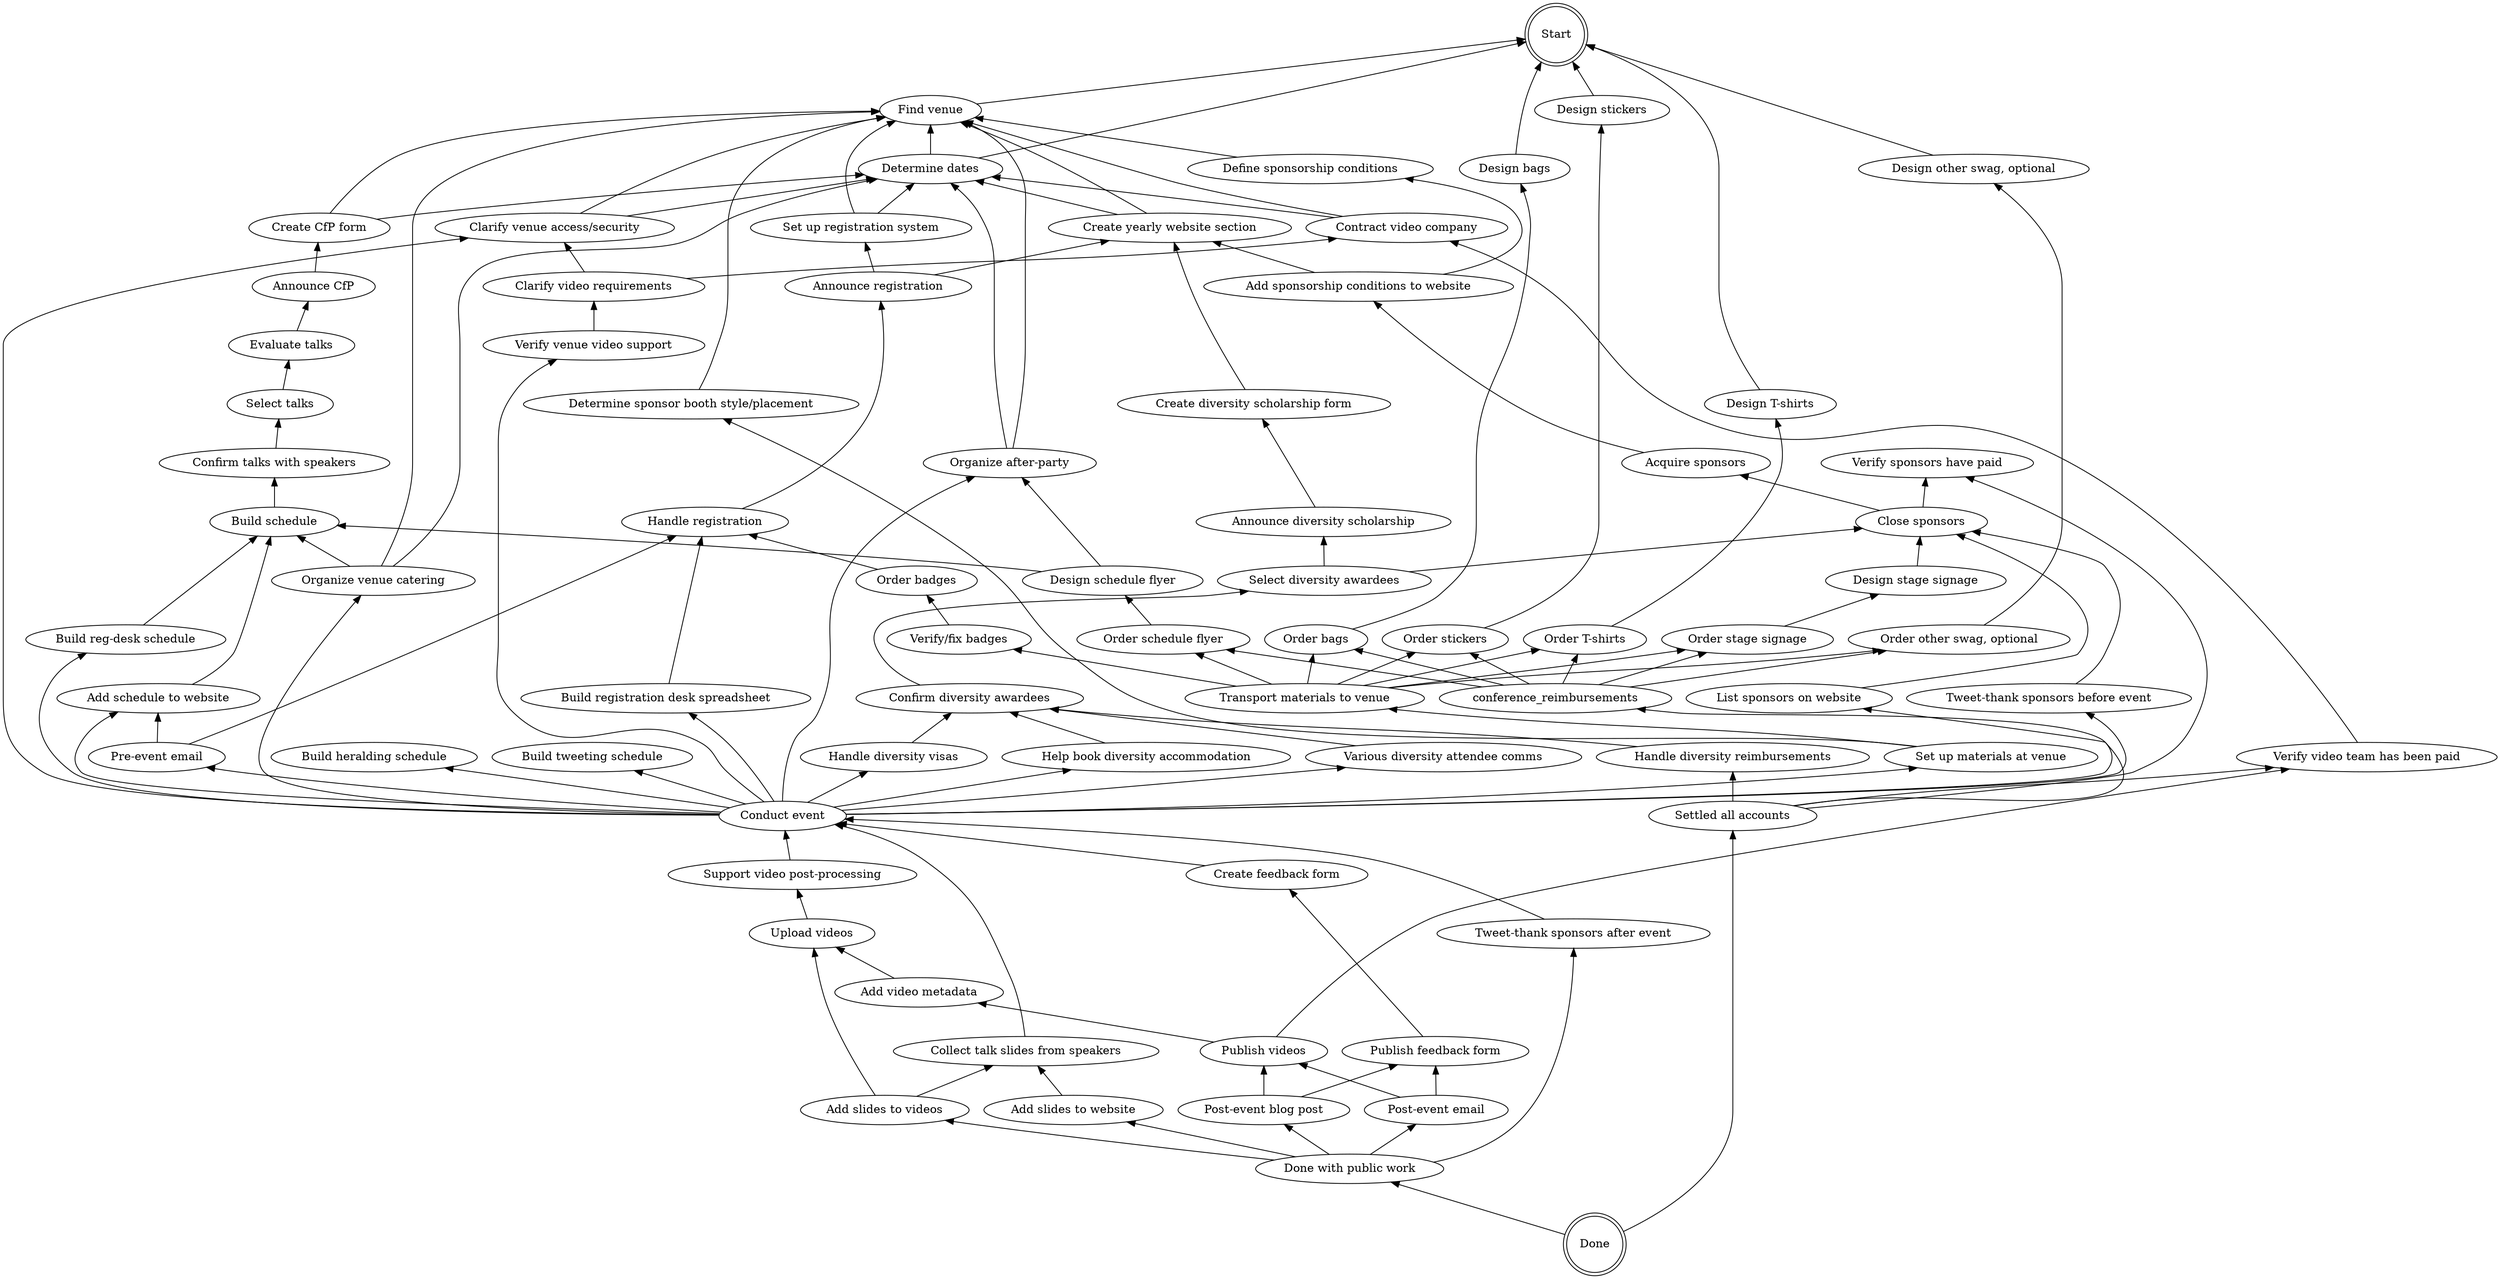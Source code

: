 digraph PromCon {
  //splines="FALSE";
  rankdir=BT;

  /* Entities */
  start [label="Start", shape=doublecircle]
  done [label="Done", shape=doublecircle]

  determine_dates [label="Determine dates"]
  determine_venue [label="Find venue"]

  create_event_website [label="Create yearly website section"]

  define_sponsorship_conditions [label="Define sponsorship conditions"]
  add_sponsorship_website [label="Add sponsorship conditions to website"]
  acquire_sponsors [label="Acquire sponsors"]
  close_sponsors [label="Close sponsors"]
  list_sponsors [label="List sponsors on website"]
  tweet_sponsors_before [label="Tweet-thank sponsors before event"]
  tweet_sponsors_after [label="Tweet-thank sponsors after event"]
  sponsors_paid [label="Verify sponsors have paid"]

  create_cfp_form [label="Create CfP form"]
  announce_cfp [label="Announce CfP"]
  evaluate_talks [label="Evaluate talks"]
  select_talks [label="Select talks"]
  confirm_talks [label="Confirm talks with speakers"]
  build_schedule [label="Build schedule"]
  website_schedule [label="Add schedule to website"]

  design_schedule_flyer [label="Design schedule flyer"]
  order_schedule_flyer [label="Order schedule flyer"]

  set_up_registration [label="Set up registration system"]
  announce_registration [label="Announce registration"]
  handle_registration [label="Handle registration"]

  organize_venue_food [label="Organize venue catering"]
  organize_after_party [label="Organize after-party"]
  clarify_venue_access [label="Clarify venue access/security"]
  booth_decisions [label="Determine sponsor booth style/placement"]
  transport_materials [label="Transport materials to venue"]
  set_up_materials [label="Set up materials at venue"]

  conduct_event [label="Conduct event"]

  post_event_blog_post [label="Post-event blog post"]
  pre_event_email [label="Pre-event email"]
  post_event_email [label="Post-event email"]
  heralding_schedule [label="Build heralding schedule"]
  tweeting_schedule [label="Build tweeting schedule"]
  registration_desk_schedule [label="Build reg-desk schedule"]

  create_diversity_form [label="Create diversity scholarship form"]
  announce_diversity [label="Announce diversity scholarship"]
  select_diversity [label="Select diversity awardees"]
  confirm_diversity [label="Confirm diversity awardees"]
  diversity_comms [label="Various diversity attendee comms"]
  diversity_visas [label="Handle diversity visas"]
  diversity_accommodation [label="Help book diversity accommodation"]
  diversity_reimbursements [label="Handle diversity reimbursements"]

  design_stage_signage [label="Design stage signage"]
  order_stage_signage [label="Order stage signage"]
  design_bags [label="Design bags"]
  order_bags [label="Order bags"]
  design_stickers [label="Design stickers"]
  order_stickers [label="Order stickers"]
  design_tshirts [label="Design T-shirts"]
  order_tshirts [label="Order T-shirts"]
  design_other_swag [label="Design other swag, optional"]
  order_other_swag [label="Order other swag, optional"]
  order_badges [label="Order badges"]
  verify_badges [label="Verify/fix badges"]
  build_registration_desk_sheet [label="Build registration desk spreadsheet"]

  contract_video_company [label="Contract video company"]
  clarify_video_reqs [label="Clarify video requirements"]
  verify_venue_video [label="Verify venue video support"]
  support_video_postprocessing [label="Support video post-processing"]
  upload_videos [label="Upload videos"]
  add_video_metadata [label="Add video metadata"]
  publish_videos [label="Publish videos"]
  video_paid [label="Verify video team has been paid"]

  collect_slides [label="Collect talk slides from speakers"]
  add_slides_to_website [label="Add slides to website"]
  add_slides_to_videos [label="Add slides to videos"]

  create_feedback_form [label="Create feedback form"]
  publish_feedback_form [label="Publish feedback form"]

  publishing_done [label="Done with public work"]
  accounts_settled [label="Settled all accounts"]



  /* Relationships */
  determine_venue -> start
  determine_dates -> start
  determine_dates -> determine_venue

  design_bags -> start
  design_stickers -> start
  design_tshirts -> start
  design_other_swag -> start

  create_event_website -> determine_dates
  create_event_website -> determine_venue

  define_sponsorship_conditions -> determine_venue
  add_sponsorship_website -> define_sponsorship_conditions
  add_sponsorship_website -> create_event_website
  acquire_sponsors -> add_sponsorship_website
  close_sponsors -> acquire_sponsors
  list_sponsors -> close_sponsors
  tweet_sponsors_before -> close_sponsors
  tweet_sponsors_after -> conduct_event
  close_sponsors -> sponsors_paid

  create_cfp_form -> determine_dates
  create_cfp_form -> determine_venue
  announce_cfp -> create_cfp_form
  evaluate_talks -> announce_cfp
  select_talks -> evaluate_talks
  confirm_talks -> select_talks
  build_schedule -> confirm_talks
  website_schedule -> build_schedule

  registration_desk_schedule -> build_schedule
  design_schedule_flyer -> build_schedule
  design_schedule_flyer -> organize_after_party // Because map goes in there.
  order_schedule_flyer -> design_schedule_flyer

  set_up_registration -> determine_dates
  set_up_registration -> determine_venue
  announce_registration -> set_up_registration
  announce_registration -> create_event_website
  handle_registration -> announce_registration

  organize_venue_food -> determine_venue
  organize_venue_food -> determine_dates
  organize_venue_food -> build_schedule
  organize_after_party -> determine_venue
  organize_after_party -> determine_dates
  clarify_venue_access -> determine_venue
  clarify_venue_access -> determine_dates
  booth_decisions -> determine_venue

  pre_event_email -> handle_registration
  pre_event_email -> website_schedule

  design_stage_signage -> close_sponsors
  order_stage_signage -> design_stage_signage
  order_bags -> design_bags
  order_stickers -> design_stickers
  order_tshirts -> design_tshirts
  order_other_swag -> design_other_swag
  order_badges -> handle_registration
  verify_badges -> order_badges
  build_registration_desk_sheet -> handle_registration

  contract_video_company -> determine_venue
  contract_video_company -> determine_dates
  clarify_video_reqs -> contract_video_company
  clarify_video_reqs -> clarify_venue_access
  verify_venue_video -> clarify_video_reqs
  video_paid -> contract_video_company

  transport_materials -> verify_badges
  transport_materials -> order_bags
  transport_materials -> order_schedule_flyer
  transport_materials -> order_stage_signage
  transport_materials -> order_stickers
  transport_materials -> order_tshirts
  transport_materials -> order_other_swag
  set_up_materials -> transport_materials
  set_up_materials -> booth_decisions

  create_diversity_form -> create_event_website
  announce_diversity -> create_diversity_form
  select_diversity -> close_sponsors
  select_diversity -> announce_diversity
  confirm_diversity -> select_diversity
  diversity_comms -> confirm_diversity
  diversity_visas -> confirm_diversity
  diversity_accommodation -> confirm_diversity
  diversity_reimbursements -> confirm_diversity

  conduct_event -> set_up_materials
  conduct_event -> organize_venue_food
  conduct_event -> organize_after_party
  conduct_event -> clarify_venue_access
  conduct_event -> list_sponsors
  conduct_event -> tweet_sponsors_before
  conduct_event -> website_schedule
  conduct_event -> pre_event_email
  conduct_event -> heralding_schedule
  conduct_event -> tweeting_schedule
  conduct_event -> registration_desk_schedule
  conduct_event -> verify_venue_video
  conduct_event -> build_registration_desk_sheet
  conduct_event -> diversity_accommodation
  conduct_event -> diversity_visas
  conduct_event -> diversity_comms

  create_feedback_form -> conduct_event
  publish_feedback_form -> create_feedback_form

  support_video_postprocessing -> conduct_event
  upload_videos -> support_video_postprocessing
  add_video_metadata -> upload_videos
  publish_videos -> add_video_metadata
  publish_videos -> video_paid

  collect_slides -> conduct_event
  add_slides_to_videos -> collect_slides
  add_slides_to_videos -> upload_videos
  add_slides_to_website -> collect_slides

  post_event_blog_post -> publish_videos
  post_event_blog_post -> publish_feedback_form
  post_event_email -> publish_videos
  post_event_email -> publish_feedback_form


  publishing_done -> post_event_blog_post
  publishing_done -> post_event_email
  publishing_done -> tweet_sponsors_after
  publishing_done -> add_slides_to_videos
  publishing_done -> add_slides_to_website

  conference_reimbursements -> order_bags
  conference_reimbursements -> order_schedule_flyer
  conference_reimbursements -> order_stage_signage
  conference_reimbursements -> order_stickers
  conference_reimbursements -> order_tshirts
  conference_reimbursements -> order_other_swag

  accounts_settled -> diversity_reimbursements
  accounts_settled -> video_paid
  accounts_settled -> sponsors_paid
  accounts_settled -> conference_reimbursements

  done -> publishing_done
  done -> accounts_settled
}
